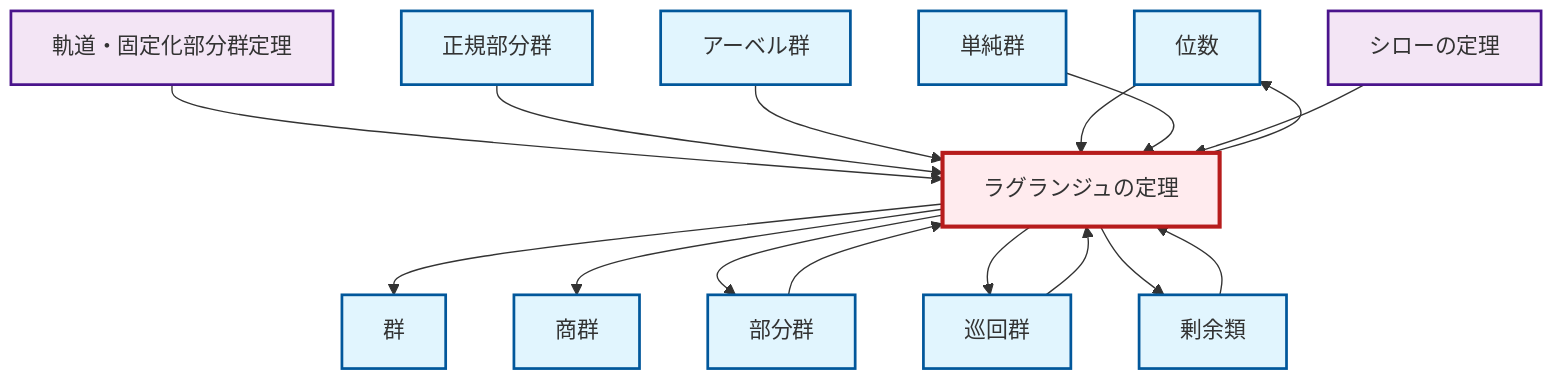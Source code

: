 graph TD
    classDef definition fill:#e1f5fe,stroke:#01579b,stroke-width:2px
    classDef theorem fill:#f3e5f5,stroke:#4a148c,stroke-width:2px
    classDef axiom fill:#fff3e0,stroke:#e65100,stroke-width:2px
    classDef example fill:#e8f5e9,stroke:#1b5e20,stroke-width:2px
    classDef current fill:#ffebee,stroke:#b71c1c,stroke-width:3px
    def-order["位数"]:::definition
    def-coset["剰余類"]:::definition
    thm-orbit-stabilizer["軌道・固定化部分群定理"]:::theorem
    def-normal-subgroup["正規部分群"]:::definition
    def-abelian-group["アーベル群"]:::definition
    def-simple-group["単純群"]:::definition
    thm-lagrange["ラグランジュの定理"]:::theorem
    def-quotient-group["商群"]:::definition
    def-cyclic-group["巡回群"]:::definition
    def-subgroup["部分群"]:::definition
    thm-sylow["シローの定理"]:::theorem
    def-group["群"]:::definition
    def-coset --> thm-lagrange
    thm-orbit-stabilizer --> thm-lagrange
    thm-lagrange --> def-group
    thm-lagrange --> def-order
    thm-lagrange --> def-quotient-group
    def-subgroup --> thm-lagrange
    def-normal-subgroup --> thm-lagrange
    def-cyclic-group --> thm-lagrange
    thm-lagrange --> def-subgroup
    def-abelian-group --> thm-lagrange
    thm-lagrange --> def-cyclic-group
    def-order --> thm-lagrange
    def-simple-group --> thm-lagrange
    thm-lagrange --> def-coset
    thm-sylow --> thm-lagrange
    class thm-lagrange current